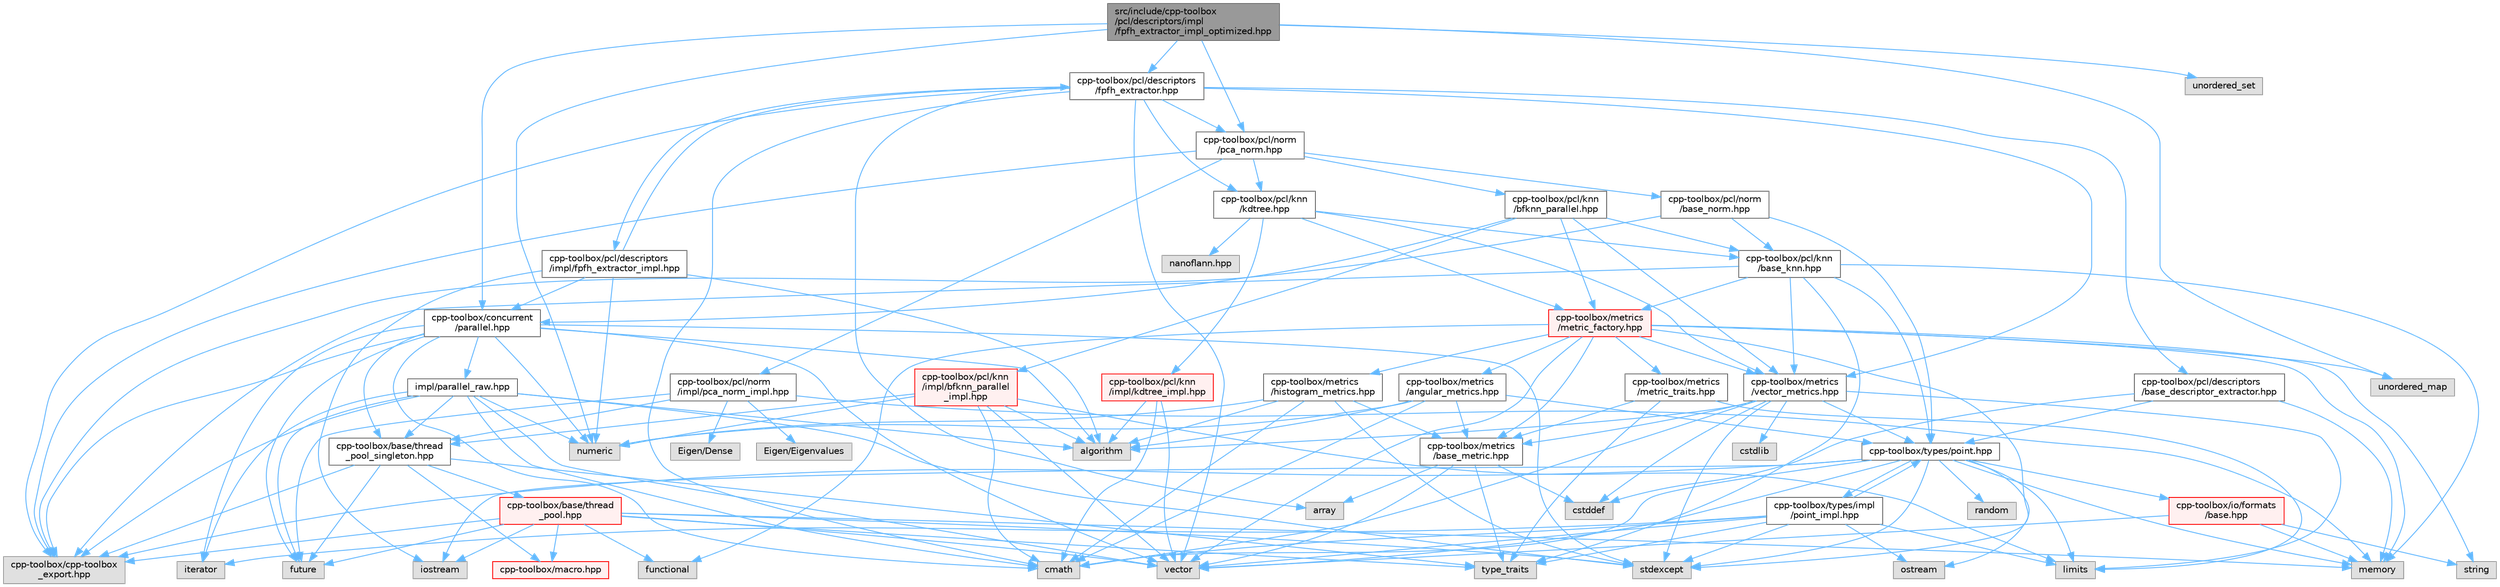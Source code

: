 digraph "src/include/cpp-toolbox/pcl/descriptors/impl/fpfh_extractor_impl_optimized.hpp"
{
 // LATEX_PDF_SIZE
  bgcolor="transparent";
  edge [fontname=Helvetica,fontsize=10,labelfontname=Helvetica,labelfontsize=10];
  node [fontname=Helvetica,fontsize=10,shape=box,height=0.2,width=0.4];
  Node1 [id="Node000001",label="src/include/cpp-toolbox\l/pcl/descriptors/impl\l/fpfh_extractor_impl_optimized.hpp",height=0.2,width=0.4,color="gray40", fillcolor="grey60", style="filled", fontcolor="black",tooltip=" "];
  Node1 -> Node2 [id="edge1_Node000001_Node000002",color="steelblue1",style="solid",tooltip=" "];
  Node2 [id="Node000002",label="cpp-toolbox/pcl/descriptors\l/fpfh_extractor.hpp",height=0.2,width=0.4,color="grey40", fillcolor="white", style="filled",URL="$fpfh__extractor_8hpp.html",tooltip=" "];
  Node2 -> Node3 [id="edge2_Node000002_Node000003",color="steelblue1",style="solid",tooltip=" "];
  Node3 [id="Node000003",label="array",height=0.2,width=0.4,color="grey60", fillcolor="#E0E0E0", style="filled",tooltip=" "];
  Node2 -> Node4 [id="edge3_Node000002_Node000004",color="steelblue1",style="solid",tooltip=" "];
  Node4 [id="Node000004",label="cmath",height=0.2,width=0.4,color="grey60", fillcolor="#E0E0E0", style="filled",tooltip=" "];
  Node2 -> Node5 [id="edge4_Node000002_Node000005",color="steelblue1",style="solid",tooltip=" "];
  Node5 [id="Node000005",label="vector",height=0.2,width=0.4,color="grey60", fillcolor="#E0E0E0", style="filled",tooltip=" "];
  Node2 -> Node6 [id="edge5_Node000002_Node000006",color="steelblue1",style="solid",tooltip=" "];
  Node6 [id="Node000006",label="cpp-toolbox/cpp-toolbox\l_export.hpp",height=0.2,width=0.4,color="grey60", fillcolor="#E0E0E0", style="filled",tooltip=" "];
  Node2 -> Node7 [id="edge6_Node000002_Node000007",color="steelblue1",style="solid",tooltip=" "];
  Node7 [id="Node000007",label="cpp-toolbox/pcl/descriptors\l/base_descriptor_extractor.hpp",height=0.2,width=0.4,color="grey40", fillcolor="white", style="filled",URL="$base__descriptor__extractor_8hpp.html",tooltip=" "];
  Node7 -> Node8 [id="edge7_Node000007_Node000008",color="steelblue1",style="solid",tooltip=" "];
  Node8 [id="Node000008",label="cstddef",height=0.2,width=0.4,color="grey60", fillcolor="#E0E0E0", style="filled",tooltip=" "];
  Node7 -> Node9 [id="edge8_Node000007_Node000009",color="steelblue1",style="solid",tooltip=" "];
  Node9 [id="Node000009",label="memory",height=0.2,width=0.4,color="grey60", fillcolor="#E0E0E0", style="filled",tooltip=" "];
  Node7 -> Node10 [id="edge9_Node000007_Node000010",color="steelblue1",style="solid",tooltip=" "];
  Node10 [id="Node000010",label="cpp-toolbox/types/point.hpp",height=0.2,width=0.4,color="grey40", fillcolor="white", style="filled",URL="$point_8hpp.html",tooltip=" "];
  Node10 -> Node4 [id="edge10_Node000010_Node000004",color="steelblue1",style="solid",tooltip=" "];
  Node10 -> Node11 [id="edge11_Node000010_Node000011",color="steelblue1",style="solid",tooltip=" "];
  Node11 [id="Node000011",label="iostream",height=0.2,width=0.4,color="grey60", fillcolor="#E0E0E0", style="filled",tooltip=" "];
  Node10 -> Node12 [id="edge12_Node000010_Node000012",color="steelblue1",style="solid",tooltip=" "];
  Node12 [id="Node000012",label="limits",height=0.2,width=0.4,color="grey60", fillcolor="#E0E0E0", style="filled",tooltip=" "];
  Node10 -> Node9 [id="edge13_Node000010_Node000009",color="steelblue1",style="solid",tooltip=" "];
  Node10 -> Node13 [id="edge14_Node000010_Node000013",color="steelblue1",style="solid",tooltip=" "];
  Node13 [id="Node000013",label="ostream",height=0.2,width=0.4,color="grey60", fillcolor="#E0E0E0", style="filled",tooltip=" "];
  Node10 -> Node14 [id="edge15_Node000010_Node000014",color="steelblue1",style="solid",tooltip=" "];
  Node14 [id="Node000014",label="random",height=0.2,width=0.4,color="grey60", fillcolor="#E0E0E0", style="filled",tooltip=" "];
  Node10 -> Node15 [id="edge16_Node000010_Node000015",color="steelblue1",style="solid",tooltip=" "];
  Node15 [id="Node000015",label="stdexcept",height=0.2,width=0.4,color="grey60", fillcolor="#E0E0E0", style="filled",tooltip=" "];
  Node10 -> Node5 [id="edge17_Node000010_Node000005",color="steelblue1",style="solid",tooltip=" "];
  Node10 -> Node6 [id="edge18_Node000010_Node000006",color="steelblue1",style="solid",tooltip=" "];
  Node10 -> Node16 [id="edge19_Node000010_Node000016",color="steelblue1",style="solid",tooltip=" "];
  Node16 [id="Node000016",label="cpp-toolbox/io/formats\l/base.hpp",height=0.2,width=0.4,color="red", fillcolor="#FFF0F0", style="filled",URL="$io_2formats_2base_8hpp.html",tooltip=" "];
  Node16 -> Node9 [id="edge20_Node000016_Node000009",color="steelblue1",style="solid",tooltip=" "];
  Node16 -> Node17 [id="edge21_Node000016_Node000017",color="steelblue1",style="solid",tooltip=" "];
  Node17 [id="Node000017",label="string",height=0.2,width=0.4,color="grey60", fillcolor="#E0E0E0", style="filled",tooltip=" "];
  Node16 -> Node5 [id="edge22_Node000016_Node000005",color="steelblue1",style="solid",tooltip=" "];
  Node10 -> Node26 [id="edge23_Node000010_Node000026",color="steelblue1",style="solid",tooltip=" "];
  Node26 [id="Node000026",label="cpp-toolbox/types/impl\l/point_impl.hpp",height=0.2,width=0.4,color="grey40", fillcolor="white", style="filled",URL="$point__impl_8hpp.html",tooltip=" "];
  Node26 -> Node4 [id="edge24_Node000026_Node000004",color="steelblue1",style="solid",tooltip=" "];
  Node26 -> Node27 [id="edge25_Node000026_Node000027",color="steelblue1",style="solid",tooltip=" "];
  Node27 [id="Node000027",label="iterator",height=0.2,width=0.4,color="grey60", fillcolor="#E0E0E0", style="filled",tooltip=" "];
  Node26 -> Node12 [id="edge26_Node000026_Node000012",color="steelblue1",style="solid",tooltip=" "];
  Node26 -> Node13 [id="edge27_Node000026_Node000013",color="steelblue1",style="solid",tooltip=" "];
  Node26 -> Node15 [id="edge28_Node000026_Node000015",color="steelblue1",style="solid",tooltip=" "];
  Node26 -> Node28 [id="edge29_Node000026_Node000028",color="steelblue1",style="solid",tooltip=" "];
  Node28 [id="Node000028",label="type_traits",height=0.2,width=0.4,color="grey60", fillcolor="#E0E0E0", style="filled",tooltip=" "];
  Node26 -> Node5 [id="edge30_Node000026_Node000005",color="steelblue1",style="solid",tooltip=" "];
  Node26 -> Node10 [id="edge31_Node000026_Node000010",color="steelblue1",style="solid",tooltip=" "];
  Node2 -> Node29 [id="edge32_Node000002_Node000029",color="steelblue1",style="solid",tooltip=" "];
  Node29 [id="Node000029",label="cpp-toolbox/pcl/knn\l/kdtree.hpp",height=0.2,width=0.4,color="grey40", fillcolor="white", style="filled",URL="$kdtree_8hpp.html",tooltip=" "];
  Node29 -> Node30 [id="edge33_Node000029_Node000030",color="steelblue1",style="solid",tooltip=" "];
  Node30 [id="Node000030",label="cpp-toolbox/pcl/knn\l/base_knn.hpp",height=0.2,width=0.4,color="grey40", fillcolor="white", style="filled",URL="$base__knn_8hpp.html",tooltip=" "];
  Node30 -> Node9 [id="edge34_Node000030_Node000009",color="steelblue1",style="solid",tooltip=" "];
  Node30 -> Node28 [id="edge35_Node000030_Node000028",color="steelblue1",style="solid",tooltip=" "];
  Node30 -> Node6 [id="edge36_Node000030_Node000006",color="steelblue1",style="solid",tooltip=" "];
  Node30 -> Node10 [id="edge37_Node000030_Node000010",color="steelblue1",style="solid",tooltip=" "];
  Node30 -> Node31 [id="edge38_Node000030_Node000031",color="steelblue1",style="solid",tooltip=" "];
  Node31 [id="Node000031",label="cpp-toolbox/metrics\l/vector_metrics.hpp",height=0.2,width=0.4,color="grey40", fillcolor="white", style="filled",URL="$vector__metrics_8hpp.html",tooltip=" "];
  Node31 -> Node32 [id="edge39_Node000031_Node000032",color="steelblue1",style="solid",tooltip=" "];
  Node32 [id="Node000032",label="algorithm",height=0.2,width=0.4,color="grey60", fillcolor="#E0E0E0", style="filled",tooltip=" "];
  Node31 -> Node4 [id="edge40_Node000031_Node000004",color="steelblue1",style="solid",tooltip=" "];
  Node31 -> Node8 [id="edge41_Node000031_Node000008",color="steelblue1",style="solid",tooltip=" "];
  Node31 -> Node33 [id="edge42_Node000031_Node000033",color="steelblue1",style="solid",tooltip=" "];
  Node33 [id="Node000033",label="cstdlib",height=0.2,width=0.4,color="grey60", fillcolor="#E0E0E0", style="filled",tooltip=" "];
  Node31 -> Node12 [id="edge43_Node000031_Node000012",color="steelblue1",style="solid",tooltip=" "];
  Node31 -> Node15 [id="edge44_Node000031_Node000015",color="steelblue1",style="solid",tooltip=" "];
  Node31 -> Node34 [id="edge45_Node000031_Node000034",color="steelblue1",style="solid",tooltip=" "];
  Node34 [id="Node000034",label="cpp-toolbox/metrics\l/base_metric.hpp",height=0.2,width=0.4,color="grey40", fillcolor="white", style="filled",URL="$base__metric_8hpp.html",tooltip=" "];
  Node34 -> Node8 [id="edge46_Node000034_Node000008",color="steelblue1",style="solid",tooltip=" "];
  Node34 -> Node5 [id="edge47_Node000034_Node000005",color="steelblue1",style="solid",tooltip=" "];
  Node34 -> Node3 [id="edge48_Node000034_Node000003",color="steelblue1",style="solid",tooltip=" "];
  Node34 -> Node28 [id="edge49_Node000034_Node000028",color="steelblue1",style="solid",tooltip=" "];
  Node31 -> Node10 [id="edge50_Node000031_Node000010",color="steelblue1",style="solid",tooltip=" "];
  Node30 -> Node35 [id="edge51_Node000030_Node000035",color="steelblue1",style="solid",tooltip=" "];
  Node35 [id="Node000035",label="cpp-toolbox/metrics\l/metric_factory.hpp",height=0.2,width=0.4,color="red", fillcolor="#FFF0F0", style="filled",URL="$metric__factory_8hpp.html",tooltip=" "];
  Node35 -> Node9 [id="edge52_Node000035_Node000009",color="steelblue1",style="solid",tooltip=" "];
  Node35 -> Node17 [id="edge53_Node000035_Node000017",color="steelblue1",style="solid",tooltip=" "];
  Node35 -> Node36 [id="edge54_Node000035_Node000036",color="steelblue1",style="solid",tooltip=" "];
  Node36 [id="Node000036",label="unordered_map",height=0.2,width=0.4,color="grey60", fillcolor="#E0E0E0", style="filled",tooltip=" "];
  Node35 -> Node20 [id="edge55_Node000035_Node000020",color="steelblue1",style="solid",tooltip=" "];
  Node20 [id="Node000020",label="functional",height=0.2,width=0.4,color="grey60", fillcolor="#E0E0E0", style="filled",tooltip=" "];
  Node35 -> Node15 [id="edge56_Node000035_Node000015",color="steelblue1",style="solid",tooltip=" "];
  Node35 -> Node5 [id="edge57_Node000035_Node000005",color="steelblue1",style="solid",tooltip=" "];
  Node35 -> Node34 [id="edge58_Node000035_Node000034",color="steelblue1",style="solid",tooltip=" "];
  Node35 -> Node37 [id="edge59_Node000035_Node000037",color="steelblue1",style="solid",tooltip=" "];
  Node37 [id="Node000037",label="cpp-toolbox/metrics\l/metric_traits.hpp",height=0.2,width=0.4,color="grey40", fillcolor="white", style="filled",URL="$metric__traits_8hpp.html",tooltip=" "];
  Node37 -> Node28 [id="edge60_Node000037_Node000028",color="steelblue1",style="solid",tooltip=" "];
  Node37 -> Node12 [id="edge61_Node000037_Node000012",color="steelblue1",style="solid",tooltip=" "];
  Node37 -> Node34 [id="edge62_Node000037_Node000034",color="steelblue1",style="solid",tooltip=" "];
  Node35 -> Node31 [id="edge63_Node000035_Node000031",color="steelblue1",style="solid",tooltip=" "];
  Node35 -> Node38 [id="edge64_Node000035_Node000038",color="steelblue1",style="solid",tooltip=" "];
  Node38 [id="Node000038",label="cpp-toolbox/metrics\l/histogram_metrics.hpp",height=0.2,width=0.4,color="grey40", fillcolor="white", style="filled",URL="$histogram__metrics_8hpp.html",tooltip=" "];
  Node38 -> Node32 [id="edge65_Node000038_Node000032",color="steelblue1",style="solid",tooltip=" "];
  Node38 -> Node4 [id="edge66_Node000038_Node000004",color="steelblue1",style="solid",tooltip=" "];
  Node38 -> Node39 [id="edge67_Node000038_Node000039",color="steelblue1",style="solid",tooltip=" "];
  Node39 [id="Node000039",label="numeric",height=0.2,width=0.4,color="grey60", fillcolor="#E0E0E0", style="filled",tooltip=" "];
  Node38 -> Node15 [id="edge68_Node000038_Node000015",color="steelblue1",style="solid",tooltip=" "];
  Node38 -> Node34 [id="edge69_Node000038_Node000034",color="steelblue1",style="solid",tooltip=" "];
  Node35 -> Node40 [id="edge70_Node000035_Node000040",color="steelblue1",style="solid",tooltip=" "];
  Node40 [id="Node000040",label="cpp-toolbox/metrics\l/angular_metrics.hpp",height=0.2,width=0.4,color="grey40", fillcolor="white", style="filled",URL="$angular__metrics_8hpp.html",tooltip=" "];
  Node40 -> Node32 [id="edge71_Node000040_Node000032",color="steelblue1",style="solid",tooltip=" "];
  Node40 -> Node4 [id="edge72_Node000040_Node000004",color="steelblue1",style="solid",tooltip=" "];
  Node40 -> Node39 [id="edge73_Node000040_Node000039",color="steelblue1",style="solid",tooltip=" "];
  Node40 -> Node34 [id="edge74_Node000040_Node000034",color="steelblue1",style="solid",tooltip=" "];
  Node40 -> Node10 [id="edge75_Node000040_Node000010",color="steelblue1",style="solid",tooltip=" "];
  Node29 -> Node35 [id="edge76_Node000029_Node000035",color="steelblue1",style="solid",tooltip=" "];
  Node29 -> Node31 [id="edge77_Node000029_Node000031",color="steelblue1",style="solid",tooltip=" "];
  Node29 -> Node42 [id="edge78_Node000029_Node000042",color="steelblue1",style="solid",tooltip=" "];
  Node42 [id="Node000042",label="nanoflann.hpp",height=0.2,width=0.4,color="grey60", fillcolor="#E0E0E0", style="filled",tooltip=" "];
  Node29 -> Node43 [id="edge79_Node000029_Node000043",color="steelblue1",style="solid",tooltip=" "];
  Node43 [id="Node000043",label="cpp-toolbox/pcl/knn\l/impl/kdtree_impl.hpp",height=0.2,width=0.4,color="red", fillcolor="#FFF0F0", style="filled",URL="$kdtree__impl_8hpp.html",tooltip=" "];
  Node43 -> Node32 [id="edge80_Node000043_Node000032",color="steelblue1",style="solid",tooltip=" "];
  Node43 -> Node4 [id="edge81_Node000043_Node000004",color="steelblue1",style="solid",tooltip=" "];
  Node43 -> Node5 [id="edge82_Node000043_Node000005",color="steelblue1",style="solid",tooltip=" "];
  Node2 -> Node47 [id="edge83_Node000002_Node000047",color="steelblue1",style="solid",tooltip=" "];
  Node47 [id="Node000047",label="cpp-toolbox/pcl/norm\l/pca_norm.hpp",height=0.2,width=0.4,color="grey40", fillcolor="white", style="filled",URL="$pca__norm_8hpp.html",tooltip=" "];
  Node47 -> Node6 [id="edge84_Node000047_Node000006",color="steelblue1",style="solid",tooltip=" "];
  Node47 -> Node48 [id="edge85_Node000047_Node000048",color="steelblue1",style="solid",tooltip=" "];
  Node48 [id="Node000048",label="cpp-toolbox/pcl/knn\l/bfknn_parallel.hpp",height=0.2,width=0.4,color="grey40", fillcolor="white", style="filled",URL="$bfknn__parallel_8hpp.html",tooltip=" "];
  Node48 -> Node49 [id="edge86_Node000048_Node000049",color="steelblue1",style="solid",tooltip=" "];
  Node49 [id="Node000049",label="cpp-toolbox/concurrent\l/parallel.hpp",height=0.2,width=0.4,color="grey40", fillcolor="white", style="filled",URL="$parallel_8hpp.html",tooltip=" "];
  Node49 -> Node32 [id="edge87_Node000049_Node000032",color="steelblue1",style="solid",tooltip=" "];
  Node49 -> Node4 [id="edge88_Node000049_Node000004",color="steelblue1",style="solid",tooltip=" "];
  Node49 -> Node50 [id="edge89_Node000049_Node000050",color="steelblue1",style="solid",tooltip=" "];
  Node50 [id="Node000050",label="future",height=0.2,width=0.4,color="grey60", fillcolor="#E0E0E0", style="filled",tooltip=" "];
  Node49 -> Node27 [id="edge90_Node000049_Node000027",color="steelblue1",style="solid",tooltip=" "];
  Node49 -> Node39 [id="edge91_Node000049_Node000039",color="steelblue1",style="solid",tooltip=" "];
  Node49 -> Node15 [id="edge92_Node000049_Node000015",color="steelblue1",style="solid",tooltip=" "];
  Node49 -> Node5 [id="edge93_Node000049_Node000005",color="steelblue1",style="solid",tooltip=" "];
  Node49 -> Node6 [id="edge94_Node000049_Node000006",color="steelblue1",style="solid",tooltip=" "];
  Node49 -> Node51 [id="edge95_Node000049_Node000051",color="steelblue1",style="solid",tooltip=" "];
  Node51 [id="Node000051",label="cpp-toolbox/base/thread\l_pool_singleton.hpp",height=0.2,width=0.4,color="grey40", fillcolor="white", style="filled",URL="$thread__pool__singleton_8hpp.html",tooltip=" "];
  Node51 -> Node50 [id="edge96_Node000051_Node000050",color="steelblue1",style="solid",tooltip=" "];
  Node51 -> Node28 [id="edge97_Node000051_Node000028",color="steelblue1",style="solid",tooltip=" "];
  Node51 -> Node6 [id="edge98_Node000051_Node000006",color="steelblue1",style="solid",tooltip=" "];
  Node51 -> Node21 [id="edge99_Node000051_Node000021",color="steelblue1",style="solid",tooltip=" "];
  Node21 [id="Node000021",label="cpp-toolbox/macro.hpp",height=0.2,width=0.4,color="red", fillcolor="#FFF0F0", style="filled",URL="$macro_8hpp.html",tooltip="通用的编译器、平台、架构检测和实用宏定义 / Common macros for compiler, platform, architecture detection and utility macro..."];
  Node51 -> Node52 [id="edge100_Node000051_Node000052",color="steelblue1",style="solid",tooltip=" "];
  Node52 [id="Node000052",label="cpp-toolbox/base/thread\l_pool.hpp",height=0.2,width=0.4,color="red", fillcolor="#FFF0F0", style="filled",URL="$thread__pool_8hpp.html",tooltip=" "];
  Node52 -> Node20 [id="edge101_Node000052_Node000020",color="steelblue1",style="solid",tooltip=" "];
  Node52 -> Node50 [id="edge102_Node000052_Node000050",color="steelblue1",style="solid",tooltip=" "];
  Node52 -> Node11 [id="edge103_Node000052_Node000011",color="steelblue1",style="solid",tooltip=" "];
  Node52 -> Node9 [id="edge104_Node000052_Node000009",color="steelblue1",style="solid",tooltip=" "];
  Node52 -> Node15 [id="edge105_Node000052_Node000015",color="steelblue1",style="solid",tooltip=" "];
  Node52 -> Node28 [id="edge106_Node000052_Node000028",color="steelblue1",style="solid",tooltip=" "];
  Node52 -> Node5 [id="edge107_Node000052_Node000005",color="steelblue1",style="solid",tooltip=" "];
  Node52 -> Node6 [id="edge108_Node000052_Node000006",color="steelblue1",style="solid",tooltip=" "];
  Node52 -> Node21 [id="edge109_Node000052_Node000021",color="steelblue1",style="solid",tooltip=" "];
  Node49 -> Node59 [id="edge110_Node000049_Node000059",color="steelblue1",style="solid",tooltip=" "];
  Node59 [id="Node000059",label="impl/parallel_raw.hpp",height=0.2,width=0.4,color="grey40", fillcolor="white", style="filled",URL="$parallel__raw_8hpp.html",tooltip=" "];
  Node59 -> Node32 [id="edge111_Node000059_Node000032",color="steelblue1",style="solid",tooltip=" "];
  Node59 -> Node4 [id="edge112_Node000059_Node000004",color="steelblue1",style="solid",tooltip=" "];
  Node59 -> Node50 [id="edge113_Node000059_Node000050",color="steelblue1",style="solid",tooltip=" "];
  Node59 -> Node27 [id="edge114_Node000059_Node000027",color="steelblue1",style="solid",tooltip=" "];
  Node59 -> Node39 [id="edge115_Node000059_Node000039",color="steelblue1",style="solid",tooltip=" "];
  Node59 -> Node15 [id="edge116_Node000059_Node000015",color="steelblue1",style="solid",tooltip=" "];
  Node59 -> Node5 [id="edge117_Node000059_Node000005",color="steelblue1",style="solid",tooltip=" "];
  Node59 -> Node51 [id="edge118_Node000059_Node000051",color="steelblue1",style="solid",tooltip=" "];
  Node59 -> Node6 [id="edge119_Node000059_Node000006",color="steelblue1",style="solid",tooltip=" "];
  Node48 -> Node30 [id="edge120_Node000048_Node000030",color="steelblue1",style="solid",tooltip=" "];
  Node48 -> Node35 [id="edge121_Node000048_Node000035",color="steelblue1",style="solid",tooltip=" "];
  Node48 -> Node31 [id="edge122_Node000048_Node000031",color="steelblue1",style="solid",tooltip=" "];
  Node48 -> Node60 [id="edge123_Node000048_Node000060",color="steelblue1",style="solid",tooltip=" "];
  Node60 [id="Node000060",label="cpp-toolbox/pcl/knn\l/impl/bfknn_parallel\l_impl.hpp",height=0.2,width=0.4,color="red", fillcolor="#FFF0F0", style="filled",URL="$bfknn__parallel__impl_8hpp.html",tooltip=" "];
  Node60 -> Node32 [id="edge124_Node000060_Node000032",color="steelblue1",style="solid",tooltip=" "];
  Node60 -> Node4 [id="edge125_Node000060_Node000004",color="steelblue1",style="solid",tooltip=" "];
  Node60 -> Node12 [id="edge126_Node000060_Node000012",color="steelblue1",style="solid",tooltip=" "];
  Node60 -> Node39 [id="edge127_Node000060_Node000039",color="steelblue1",style="solid",tooltip=" "];
  Node60 -> Node5 [id="edge128_Node000060_Node000005",color="steelblue1",style="solid",tooltip=" "];
  Node60 -> Node51 [id="edge129_Node000060_Node000051",color="steelblue1",style="solid",tooltip=" "];
  Node47 -> Node29 [id="edge130_Node000047_Node000029",color="steelblue1",style="solid",tooltip=" "];
  Node47 -> Node61 [id="edge131_Node000047_Node000061",color="steelblue1",style="solid",tooltip=" "];
  Node61 [id="Node000061",label="cpp-toolbox/pcl/norm\l/base_norm.hpp",height=0.2,width=0.4,color="grey40", fillcolor="white", style="filled",URL="$base__norm_8hpp.html",tooltip=" "];
  Node61 -> Node6 [id="edge132_Node000061_Node000006",color="steelblue1",style="solid",tooltip=" "];
  Node61 -> Node30 [id="edge133_Node000061_Node000030",color="steelblue1",style="solid",tooltip=" "];
  Node61 -> Node10 [id="edge134_Node000061_Node000010",color="steelblue1",style="solid",tooltip=" "];
  Node47 -> Node62 [id="edge135_Node000047_Node000062",color="steelblue1",style="solid",tooltip=" "];
  Node62 [id="Node000062",label="cpp-toolbox/pcl/norm\l/impl/pca_norm_impl.hpp",height=0.2,width=0.4,color="grey40", fillcolor="white", style="filled",URL="$pca__norm__impl_8hpp.html",tooltip=" "];
  Node62 -> Node63 [id="edge136_Node000062_Node000063",color="steelblue1",style="solid",tooltip=" "];
  Node63 [id="Node000063",label="Eigen/Dense",height=0.2,width=0.4,color="grey60", fillcolor="#E0E0E0", style="filled",tooltip=" "];
  Node62 -> Node64 [id="edge137_Node000062_Node000064",color="steelblue1",style="solid",tooltip=" "];
  Node64 [id="Node000064",label="Eigen/Eigenvalues",height=0.2,width=0.4,color="grey60", fillcolor="#E0E0E0", style="filled",tooltip=" "];
  Node62 -> Node51 [id="edge138_Node000062_Node000051",color="steelblue1",style="solid",tooltip=" "];
  Node62 -> Node50 [id="edge139_Node000062_Node000050",color="steelblue1",style="solid",tooltip=" "];
  Node62 -> Node9 [id="edge140_Node000062_Node000009",color="steelblue1",style="solid",tooltip=" "];
  Node2 -> Node31 [id="edge141_Node000002_Node000031",color="steelblue1",style="solid",tooltip=" "];
  Node2 -> Node65 [id="edge142_Node000002_Node000065",color="steelblue1",style="solid",tooltip=" "];
  Node65 [id="Node000065",label="cpp-toolbox/pcl/descriptors\l/impl/fpfh_extractor_impl.hpp",height=0.2,width=0.4,color="grey40", fillcolor="white", style="filled",URL="$fpfh__extractor__impl_8hpp.html",tooltip=" "];
  Node65 -> Node2 [id="edge143_Node000065_Node000002",color="steelblue1",style="solid",tooltip=" "];
  Node65 -> Node39 [id="edge144_Node000065_Node000039",color="steelblue1",style="solid",tooltip=" "];
  Node65 -> Node32 [id="edge145_Node000065_Node000032",color="steelblue1",style="solid",tooltip=" "];
  Node65 -> Node11 [id="edge146_Node000065_Node000011",color="steelblue1",style="solid",tooltip=" "];
  Node65 -> Node49 [id="edge147_Node000065_Node000049",color="steelblue1",style="solid",tooltip=" "];
  Node1 -> Node39 [id="edge148_Node000001_Node000039",color="steelblue1",style="solid",tooltip=" "];
  Node1 -> Node66 [id="edge149_Node000001_Node000066",color="steelblue1",style="solid",tooltip=" "];
  Node66 [id="Node000066",label="unordered_set",height=0.2,width=0.4,color="grey60", fillcolor="#E0E0E0", style="filled",tooltip=" "];
  Node1 -> Node36 [id="edge150_Node000001_Node000036",color="steelblue1",style="solid",tooltip=" "];
  Node1 -> Node49 [id="edge151_Node000001_Node000049",color="steelblue1",style="solid",tooltip=" "];
  Node1 -> Node47 [id="edge152_Node000001_Node000047",color="steelblue1",style="solid",tooltip=" "];
}
